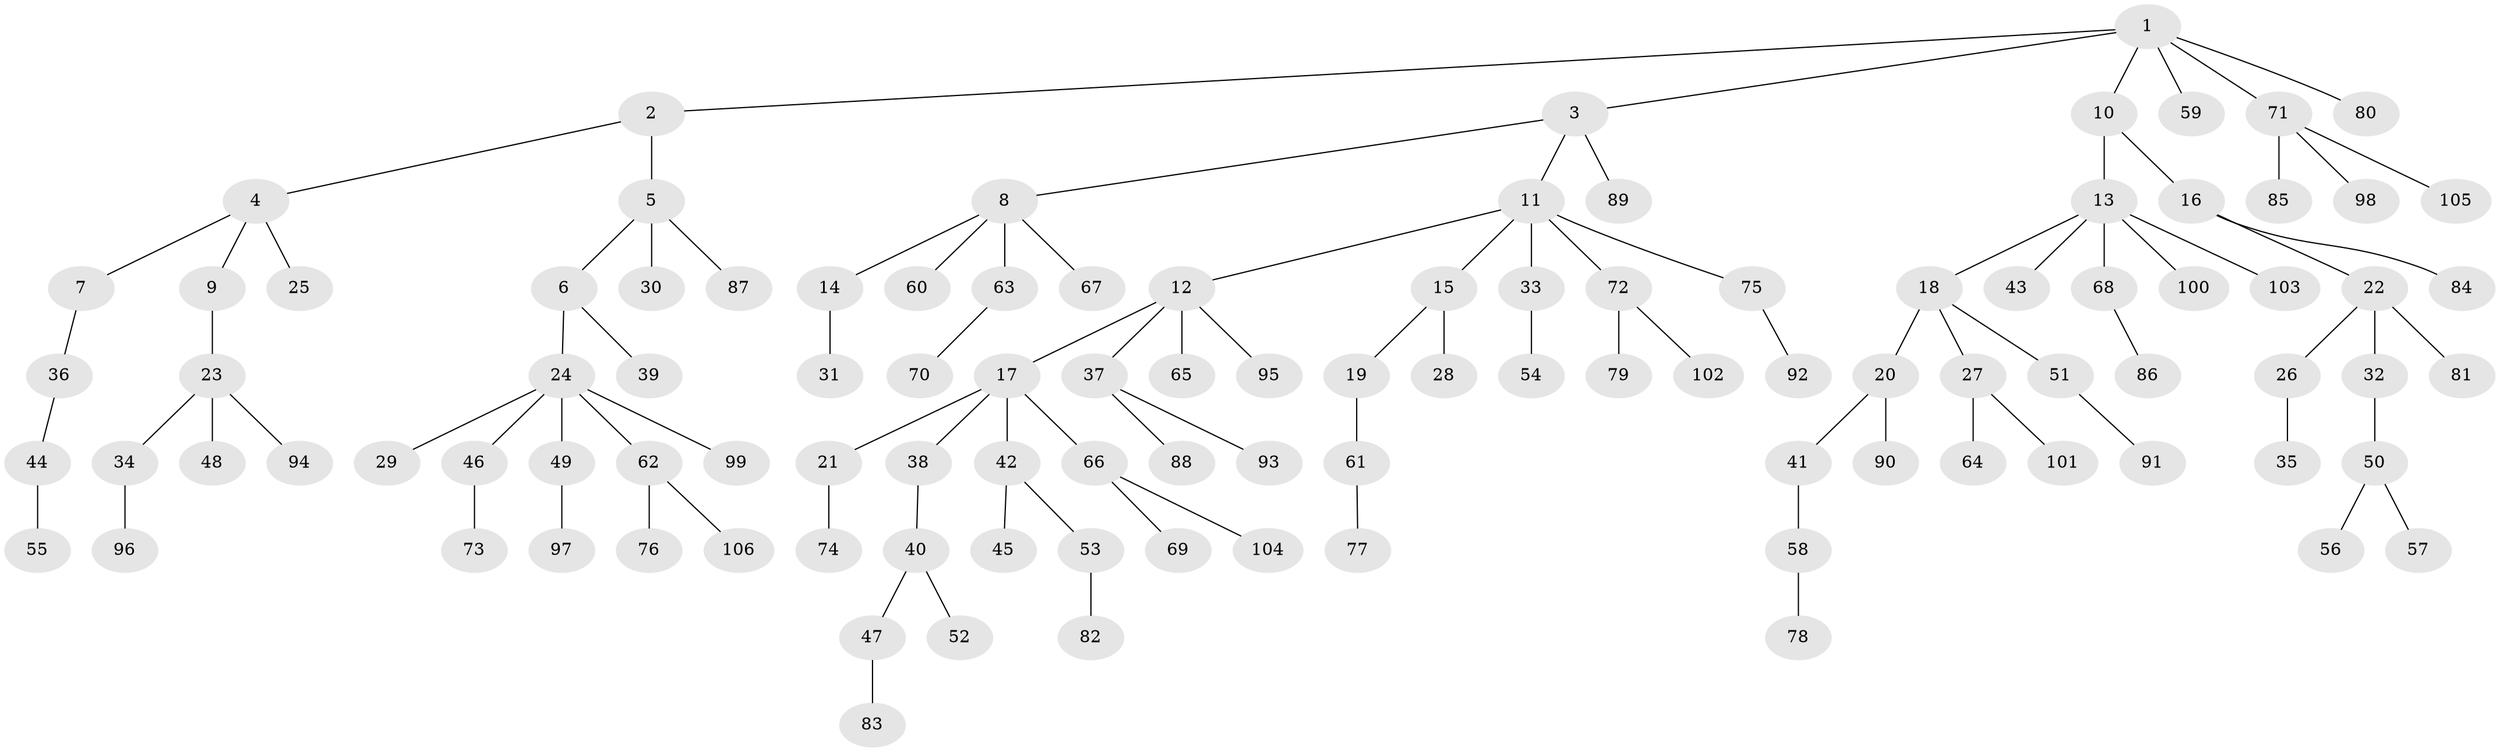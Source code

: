 // Generated by graph-tools (version 1.1) at 2025/11/02/27/25 16:11:28]
// undirected, 106 vertices, 105 edges
graph export_dot {
graph [start="1"]
  node [color=gray90,style=filled];
  1;
  2;
  3;
  4;
  5;
  6;
  7;
  8;
  9;
  10;
  11;
  12;
  13;
  14;
  15;
  16;
  17;
  18;
  19;
  20;
  21;
  22;
  23;
  24;
  25;
  26;
  27;
  28;
  29;
  30;
  31;
  32;
  33;
  34;
  35;
  36;
  37;
  38;
  39;
  40;
  41;
  42;
  43;
  44;
  45;
  46;
  47;
  48;
  49;
  50;
  51;
  52;
  53;
  54;
  55;
  56;
  57;
  58;
  59;
  60;
  61;
  62;
  63;
  64;
  65;
  66;
  67;
  68;
  69;
  70;
  71;
  72;
  73;
  74;
  75;
  76;
  77;
  78;
  79;
  80;
  81;
  82;
  83;
  84;
  85;
  86;
  87;
  88;
  89;
  90;
  91;
  92;
  93;
  94;
  95;
  96;
  97;
  98;
  99;
  100;
  101;
  102;
  103;
  104;
  105;
  106;
  1 -- 2;
  1 -- 3;
  1 -- 10;
  1 -- 59;
  1 -- 71;
  1 -- 80;
  2 -- 4;
  2 -- 5;
  3 -- 8;
  3 -- 11;
  3 -- 89;
  4 -- 7;
  4 -- 9;
  4 -- 25;
  5 -- 6;
  5 -- 30;
  5 -- 87;
  6 -- 24;
  6 -- 39;
  7 -- 36;
  8 -- 14;
  8 -- 60;
  8 -- 63;
  8 -- 67;
  9 -- 23;
  10 -- 13;
  10 -- 16;
  11 -- 12;
  11 -- 15;
  11 -- 33;
  11 -- 72;
  11 -- 75;
  12 -- 17;
  12 -- 37;
  12 -- 65;
  12 -- 95;
  13 -- 18;
  13 -- 43;
  13 -- 68;
  13 -- 100;
  13 -- 103;
  14 -- 31;
  15 -- 19;
  15 -- 28;
  16 -- 22;
  16 -- 84;
  17 -- 21;
  17 -- 38;
  17 -- 42;
  17 -- 66;
  18 -- 20;
  18 -- 27;
  18 -- 51;
  19 -- 61;
  20 -- 41;
  20 -- 90;
  21 -- 74;
  22 -- 26;
  22 -- 32;
  22 -- 81;
  23 -- 34;
  23 -- 48;
  23 -- 94;
  24 -- 29;
  24 -- 46;
  24 -- 49;
  24 -- 62;
  24 -- 99;
  26 -- 35;
  27 -- 64;
  27 -- 101;
  32 -- 50;
  33 -- 54;
  34 -- 96;
  36 -- 44;
  37 -- 88;
  37 -- 93;
  38 -- 40;
  40 -- 47;
  40 -- 52;
  41 -- 58;
  42 -- 45;
  42 -- 53;
  44 -- 55;
  46 -- 73;
  47 -- 83;
  49 -- 97;
  50 -- 56;
  50 -- 57;
  51 -- 91;
  53 -- 82;
  58 -- 78;
  61 -- 77;
  62 -- 76;
  62 -- 106;
  63 -- 70;
  66 -- 69;
  66 -- 104;
  68 -- 86;
  71 -- 85;
  71 -- 98;
  71 -- 105;
  72 -- 79;
  72 -- 102;
  75 -- 92;
}
